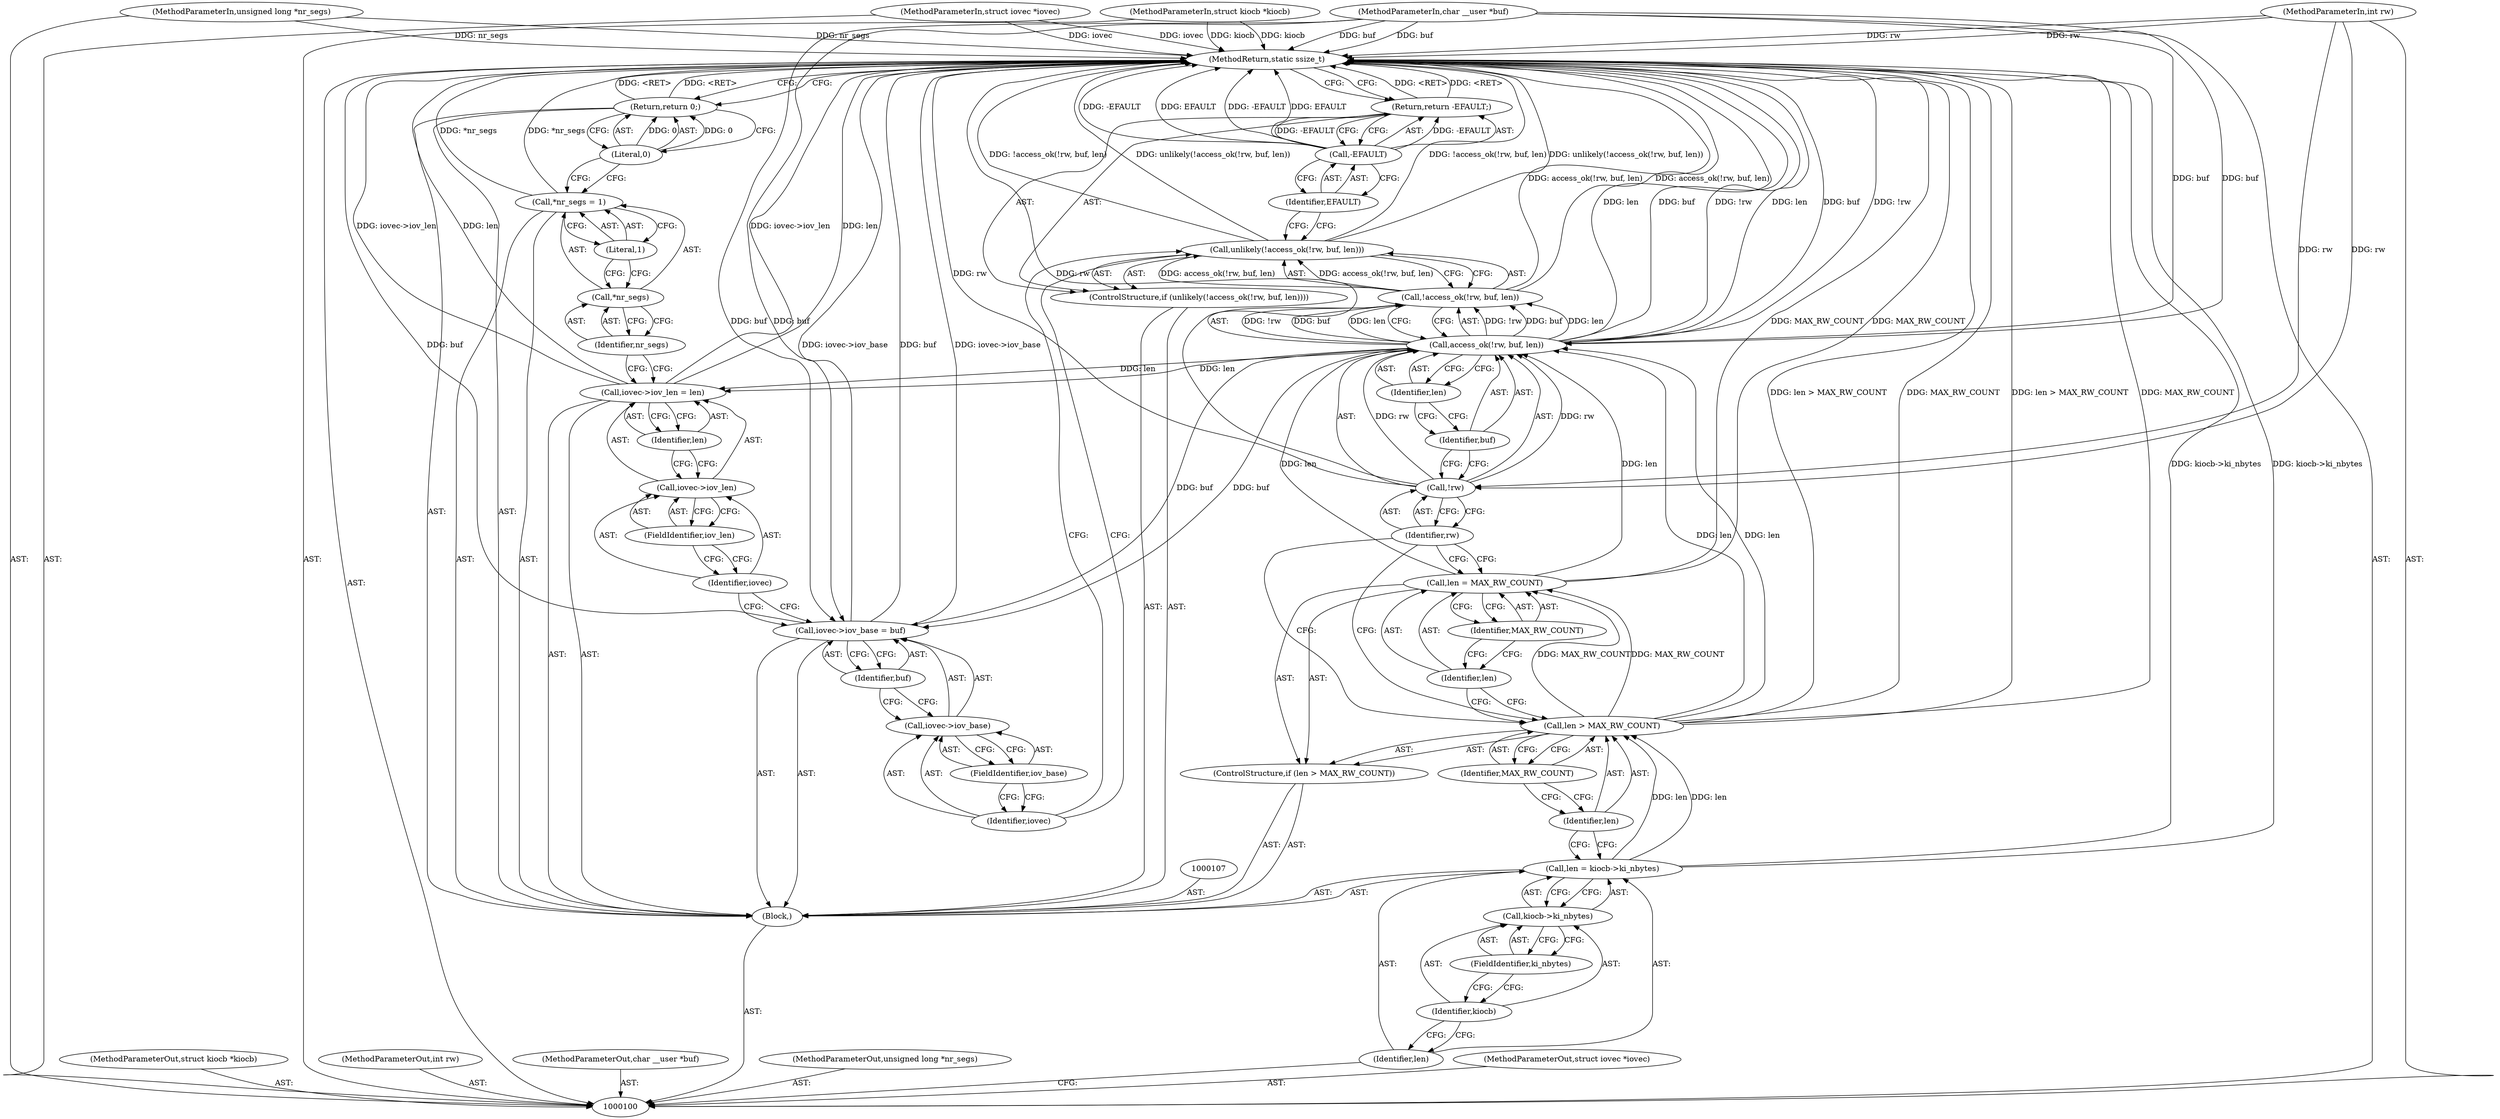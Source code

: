 digraph "0_linux_c4f4b82694fe48b02f7a881a1797131a6dad1364" {
"1000147" [label="(MethodReturn,static ssize_t)"];
"1000101" [label="(MethodParameterIn,struct kiocb *kiocb)"];
"1000195" [label="(MethodParameterOut,struct kiocb *kiocb)"];
"1000120" [label="(ControlStructure,if (unlikely(!access_ok(!rw, buf, len))))"];
"1000122" [label="(Call,!access_ok(!rw, buf, len))"];
"1000123" [label="(Call,access_ok(!rw, buf, len))"];
"1000124" [label="(Call,!rw)"];
"1000125" [label="(Identifier,rw)"];
"1000126" [label="(Identifier,buf)"];
"1000127" [label="(Identifier,len)"];
"1000121" [label="(Call,unlikely(!access_ok(!rw, buf, len)))"];
"1000129" [label="(Call,-EFAULT)"];
"1000130" [label="(Identifier,EFAULT)"];
"1000128" [label="(Return,return -EFAULT;)"];
"1000131" [label="(Call,iovec->iov_base = buf)"];
"1000132" [label="(Call,iovec->iov_base)"];
"1000133" [label="(Identifier,iovec)"];
"1000135" [label="(Identifier,buf)"];
"1000134" [label="(FieldIdentifier,iov_base)"];
"1000136" [label="(Call,iovec->iov_len = len)"];
"1000137" [label="(Call,iovec->iov_len)"];
"1000138" [label="(Identifier,iovec)"];
"1000140" [label="(Identifier,len)"];
"1000139" [label="(FieldIdentifier,iov_len)"];
"1000144" [label="(Literal,1)"];
"1000141" [label="(Call,*nr_segs = 1)"];
"1000142" [label="(Call,*nr_segs)"];
"1000143" [label="(Identifier,nr_segs)"];
"1000145" [label="(Return,return 0;)"];
"1000146" [label="(Literal,0)"];
"1000102" [label="(MethodParameterIn,int rw)"];
"1000196" [label="(MethodParameterOut,int rw)"];
"1000103" [label="(MethodParameterIn,char __user *buf)"];
"1000197" [label="(MethodParameterOut,char __user *buf)"];
"1000104" [label="(MethodParameterIn,unsigned long *nr_segs)"];
"1000198" [label="(MethodParameterOut,unsigned long *nr_segs)"];
"1000105" [label="(MethodParameterIn,struct iovec *iovec)"];
"1000199" [label="(MethodParameterOut,struct iovec *iovec)"];
"1000106" [label="(Block,)"];
"1000110" [label="(Call,kiocb->ki_nbytes)"];
"1000111" [label="(Identifier,kiocb)"];
"1000112" [label="(FieldIdentifier,ki_nbytes)"];
"1000108" [label="(Call,len = kiocb->ki_nbytes)"];
"1000109" [label="(Identifier,len)"];
"1000113" [label="(ControlStructure,if (len > MAX_RW_COUNT))"];
"1000116" [label="(Identifier,MAX_RW_COUNT)"];
"1000114" [label="(Call,len > MAX_RW_COUNT)"];
"1000115" [label="(Identifier,len)"];
"1000117" [label="(Call,len = MAX_RW_COUNT)"];
"1000118" [label="(Identifier,len)"];
"1000119" [label="(Identifier,MAX_RW_COUNT)"];
"1000147" -> "1000100"  [label="AST: "];
"1000147" -> "1000128"  [label="CFG: "];
"1000147" -> "1000145"  [label="CFG: "];
"1000145" -> "1000147"  [label="DDG: <RET>"];
"1000141" -> "1000147"  [label="DDG: *nr_segs"];
"1000124" -> "1000147"  [label="DDG: rw"];
"1000104" -> "1000147"  [label="DDG: nr_segs"];
"1000105" -> "1000147"  [label="DDG: iovec"];
"1000114" -> "1000147"  [label="DDG: len > MAX_RW_COUNT"];
"1000114" -> "1000147"  [label="DDG: MAX_RW_COUNT"];
"1000136" -> "1000147"  [label="DDG: len"];
"1000136" -> "1000147"  [label="DDG: iovec->iov_len"];
"1000121" -> "1000147"  [label="DDG: unlikely(!access_ok(!rw, buf, len))"];
"1000121" -> "1000147"  [label="DDG: !access_ok(!rw, buf, len)"];
"1000123" -> "1000147"  [label="DDG: len"];
"1000123" -> "1000147"  [label="DDG: buf"];
"1000123" -> "1000147"  [label="DDG: !rw"];
"1000102" -> "1000147"  [label="DDG: rw"];
"1000117" -> "1000147"  [label="DDG: MAX_RW_COUNT"];
"1000129" -> "1000147"  [label="DDG: EFAULT"];
"1000129" -> "1000147"  [label="DDG: -EFAULT"];
"1000122" -> "1000147"  [label="DDG: access_ok(!rw, buf, len)"];
"1000131" -> "1000147"  [label="DDG: iovec->iov_base"];
"1000131" -> "1000147"  [label="DDG: buf"];
"1000103" -> "1000147"  [label="DDG: buf"];
"1000101" -> "1000147"  [label="DDG: kiocb"];
"1000108" -> "1000147"  [label="DDG: kiocb->ki_nbytes"];
"1000128" -> "1000147"  [label="DDG: <RET>"];
"1000101" -> "1000100"  [label="AST: "];
"1000101" -> "1000147"  [label="DDG: kiocb"];
"1000195" -> "1000100"  [label="AST: "];
"1000120" -> "1000106"  [label="AST: "];
"1000121" -> "1000120"  [label="AST: "];
"1000128" -> "1000120"  [label="AST: "];
"1000122" -> "1000121"  [label="AST: "];
"1000122" -> "1000123"  [label="CFG: "];
"1000123" -> "1000122"  [label="AST: "];
"1000121" -> "1000122"  [label="CFG: "];
"1000122" -> "1000147"  [label="DDG: access_ok(!rw, buf, len)"];
"1000122" -> "1000121"  [label="DDG: access_ok(!rw, buf, len)"];
"1000123" -> "1000122"  [label="DDG: !rw"];
"1000123" -> "1000122"  [label="DDG: buf"];
"1000123" -> "1000122"  [label="DDG: len"];
"1000123" -> "1000122"  [label="AST: "];
"1000123" -> "1000127"  [label="CFG: "];
"1000124" -> "1000123"  [label="AST: "];
"1000126" -> "1000123"  [label="AST: "];
"1000127" -> "1000123"  [label="AST: "];
"1000122" -> "1000123"  [label="CFG: "];
"1000123" -> "1000147"  [label="DDG: len"];
"1000123" -> "1000147"  [label="DDG: buf"];
"1000123" -> "1000147"  [label="DDG: !rw"];
"1000123" -> "1000122"  [label="DDG: !rw"];
"1000123" -> "1000122"  [label="DDG: buf"];
"1000123" -> "1000122"  [label="DDG: len"];
"1000124" -> "1000123"  [label="DDG: rw"];
"1000103" -> "1000123"  [label="DDG: buf"];
"1000114" -> "1000123"  [label="DDG: len"];
"1000117" -> "1000123"  [label="DDG: len"];
"1000123" -> "1000131"  [label="DDG: buf"];
"1000123" -> "1000136"  [label="DDG: len"];
"1000124" -> "1000123"  [label="AST: "];
"1000124" -> "1000125"  [label="CFG: "];
"1000125" -> "1000124"  [label="AST: "];
"1000126" -> "1000124"  [label="CFG: "];
"1000124" -> "1000147"  [label="DDG: rw"];
"1000124" -> "1000123"  [label="DDG: rw"];
"1000102" -> "1000124"  [label="DDG: rw"];
"1000125" -> "1000124"  [label="AST: "];
"1000125" -> "1000117"  [label="CFG: "];
"1000125" -> "1000114"  [label="CFG: "];
"1000124" -> "1000125"  [label="CFG: "];
"1000126" -> "1000123"  [label="AST: "];
"1000126" -> "1000124"  [label="CFG: "];
"1000127" -> "1000126"  [label="CFG: "];
"1000127" -> "1000123"  [label="AST: "];
"1000127" -> "1000126"  [label="CFG: "];
"1000123" -> "1000127"  [label="CFG: "];
"1000121" -> "1000120"  [label="AST: "];
"1000121" -> "1000122"  [label="CFG: "];
"1000122" -> "1000121"  [label="AST: "];
"1000130" -> "1000121"  [label="CFG: "];
"1000133" -> "1000121"  [label="CFG: "];
"1000121" -> "1000147"  [label="DDG: unlikely(!access_ok(!rw, buf, len))"];
"1000121" -> "1000147"  [label="DDG: !access_ok(!rw, buf, len)"];
"1000122" -> "1000121"  [label="DDG: access_ok(!rw, buf, len)"];
"1000129" -> "1000128"  [label="AST: "];
"1000129" -> "1000130"  [label="CFG: "];
"1000130" -> "1000129"  [label="AST: "];
"1000128" -> "1000129"  [label="CFG: "];
"1000129" -> "1000147"  [label="DDG: EFAULT"];
"1000129" -> "1000147"  [label="DDG: -EFAULT"];
"1000129" -> "1000128"  [label="DDG: -EFAULT"];
"1000130" -> "1000129"  [label="AST: "];
"1000130" -> "1000121"  [label="CFG: "];
"1000129" -> "1000130"  [label="CFG: "];
"1000128" -> "1000120"  [label="AST: "];
"1000128" -> "1000129"  [label="CFG: "];
"1000129" -> "1000128"  [label="AST: "];
"1000147" -> "1000128"  [label="CFG: "];
"1000128" -> "1000147"  [label="DDG: <RET>"];
"1000129" -> "1000128"  [label="DDG: -EFAULT"];
"1000131" -> "1000106"  [label="AST: "];
"1000131" -> "1000135"  [label="CFG: "];
"1000132" -> "1000131"  [label="AST: "];
"1000135" -> "1000131"  [label="AST: "];
"1000138" -> "1000131"  [label="CFG: "];
"1000131" -> "1000147"  [label="DDG: iovec->iov_base"];
"1000131" -> "1000147"  [label="DDG: buf"];
"1000123" -> "1000131"  [label="DDG: buf"];
"1000103" -> "1000131"  [label="DDG: buf"];
"1000132" -> "1000131"  [label="AST: "];
"1000132" -> "1000134"  [label="CFG: "];
"1000133" -> "1000132"  [label="AST: "];
"1000134" -> "1000132"  [label="AST: "];
"1000135" -> "1000132"  [label="CFG: "];
"1000133" -> "1000132"  [label="AST: "];
"1000133" -> "1000121"  [label="CFG: "];
"1000134" -> "1000133"  [label="CFG: "];
"1000135" -> "1000131"  [label="AST: "];
"1000135" -> "1000132"  [label="CFG: "];
"1000131" -> "1000135"  [label="CFG: "];
"1000134" -> "1000132"  [label="AST: "];
"1000134" -> "1000133"  [label="CFG: "];
"1000132" -> "1000134"  [label="CFG: "];
"1000136" -> "1000106"  [label="AST: "];
"1000136" -> "1000140"  [label="CFG: "];
"1000137" -> "1000136"  [label="AST: "];
"1000140" -> "1000136"  [label="AST: "];
"1000143" -> "1000136"  [label="CFG: "];
"1000136" -> "1000147"  [label="DDG: len"];
"1000136" -> "1000147"  [label="DDG: iovec->iov_len"];
"1000123" -> "1000136"  [label="DDG: len"];
"1000137" -> "1000136"  [label="AST: "];
"1000137" -> "1000139"  [label="CFG: "];
"1000138" -> "1000137"  [label="AST: "];
"1000139" -> "1000137"  [label="AST: "];
"1000140" -> "1000137"  [label="CFG: "];
"1000138" -> "1000137"  [label="AST: "];
"1000138" -> "1000131"  [label="CFG: "];
"1000139" -> "1000138"  [label="CFG: "];
"1000140" -> "1000136"  [label="AST: "];
"1000140" -> "1000137"  [label="CFG: "];
"1000136" -> "1000140"  [label="CFG: "];
"1000139" -> "1000137"  [label="AST: "];
"1000139" -> "1000138"  [label="CFG: "];
"1000137" -> "1000139"  [label="CFG: "];
"1000144" -> "1000141"  [label="AST: "];
"1000144" -> "1000142"  [label="CFG: "];
"1000141" -> "1000144"  [label="CFG: "];
"1000141" -> "1000106"  [label="AST: "];
"1000141" -> "1000144"  [label="CFG: "];
"1000142" -> "1000141"  [label="AST: "];
"1000144" -> "1000141"  [label="AST: "];
"1000146" -> "1000141"  [label="CFG: "];
"1000141" -> "1000147"  [label="DDG: *nr_segs"];
"1000142" -> "1000141"  [label="AST: "];
"1000142" -> "1000143"  [label="CFG: "];
"1000143" -> "1000142"  [label="AST: "];
"1000144" -> "1000142"  [label="CFG: "];
"1000143" -> "1000142"  [label="AST: "];
"1000143" -> "1000136"  [label="CFG: "];
"1000142" -> "1000143"  [label="CFG: "];
"1000145" -> "1000106"  [label="AST: "];
"1000145" -> "1000146"  [label="CFG: "];
"1000146" -> "1000145"  [label="AST: "];
"1000147" -> "1000145"  [label="CFG: "];
"1000145" -> "1000147"  [label="DDG: <RET>"];
"1000146" -> "1000145"  [label="DDG: 0"];
"1000146" -> "1000145"  [label="AST: "];
"1000146" -> "1000141"  [label="CFG: "];
"1000145" -> "1000146"  [label="CFG: "];
"1000146" -> "1000145"  [label="DDG: 0"];
"1000102" -> "1000100"  [label="AST: "];
"1000102" -> "1000147"  [label="DDG: rw"];
"1000102" -> "1000124"  [label="DDG: rw"];
"1000196" -> "1000100"  [label="AST: "];
"1000103" -> "1000100"  [label="AST: "];
"1000103" -> "1000147"  [label="DDG: buf"];
"1000103" -> "1000123"  [label="DDG: buf"];
"1000103" -> "1000131"  [label="DDG: buf"];
"1000197" -> "1000100"  [label="AST: "];
"1000104" -> "1000100"  [label="AST: "];
"1000104" -> "1000147"  [label="DDG: nr_segs"];
"1000198" -> "1000100"  [label="AST: "];
"1000105" -> "1000100"  [label="AST: "];
"1000105" -> "1000147"  [label="DDG: iovec"];
"1000199" -> "1000100"  [label="AST: "];
"1000106" -> "1000100"  [label="AST: "];
"1000107" -> "1000106"  [label="AST: "];
"1000108" -> "1000106"  [label="AST: "];
"1000113" -> "1000106"  [label="AST: "];
"1000120" -> "1000106"  [label="AST: "];
"1000131" -> "1000106"  [label="AST: "];
"1000136" -> "1000106"  [label="AST: "];
"1000141" -> "1000106"  [label="AST: "];
"1000145" -> "1000106"  [label="AST: "];
"1000110" -> "1000108"  [label="AST: "];
"1000110" -> "1000112"  [label="CFG: "];
"1000111" -> "1000110"  [label="AST: "];
"1000112" -> "1000110"  [label="AST: "];
"1000108" -> "1000110"  [label="CFG: "];
"1000111" -> "1000110"  [label="AST: "];
"1000111" -> "1000109"  [label="CFG: "];
"1000112" -> "1000111"  [label="CFG: "];
"1000112" -> "1000110"  [label="AST: "];
"1000112" -> "1000111"  [label="CFG: "];
"1000110" -> "1000112"  [label="CFG: "];
"1000108" -> "1000106"  [label="AST: "];
"1000108" -> "1000110"  [label="CFG: "];
"1000109" -> "1000108"  [label="AST: "];
"1000110" -> "1000108"  [label="AST: "];
"1000115" -> "1000108"  [label="CFG: "];
"1000108" -> "1000147"  [label="DDG: kiocb->ki_nbytes"];
"1000108" -> "1000114"  [label="DDG: len"];
"1000109" -> "1000108"  [label="AST: "];
"1000109" -> "1000100"  [label="CFG: "];
"1000111" -> "1000109"  [label="CFG: "];
"1000113" -> "1000106"  [label="AST: "];
"1000114" -> "1000113"  [label="AST: "];
"1000117" -> "1000113"  [label="AST: "];
"1000116" -> "1000114"  [label="AST: "];
"1000116" -> "1000115"  [label="CFG: "];
"1000114" -> "1000116"  [label="CFG: "];
"1000114" -> "1000113"  [label="AST: "];
"1000114" -> "1000116"  [label="CFG: "];
"1000115" -> "1000114"  [label="AST: "];
"1000116" -> "1000114"  [label="AST: "];
"1000118" -> "1000114"  [label="CFG: "];
"1000125" -> "1000114"  [label="CFG: "];
"1000114" -> "1000147"  [label="DDG: len > MAX_RW_COUNT"];
"1000114" -> "1000147"  [label="DDG: MAX_RW_COUNT"];
"1000108" -> "1000114"  [label="DDG: len"];
"1000114" -> "1000117"  [label="DDG: MAX_RW_COUNT"];
"1000114" -> "1000123"  [label="DDG: len"];
"1000115" -> "1000114"  [label="AST: "];
"1000115" -> "1000108"  [label="CFG: "];
"1000116" -> "1000115"  [label="CFG: "];
"1000117" -> "1000113"  [label="AST: "];
"1000117" -> "1000119"  [label="CFG: "];
"1000118" -> "1000117"  [label="AST: "];
"1000119" -> "1000117"  [label="AST: "];
"1000125" -> "1000117"  [label="CFG: "];
"1000117" -> "1000147"  [label="DDG: MAX_RW_COUNT"];
"1000114" -> "1000117"  [label="DDG: MAX_RW_COUNT"];
"1000117" -> "1000123"  [label="DDG: len"];
"1000118" -> "1000117"  [label="AST: "];
"1000118" -> "1000114"  [label="CFG: "];
"1000119" -> "1000118"  [label="CFG: "];
"1000119" -> "1000117"  [label="AST: "];
"1000119" -> "1000118"  [label="CFG: "];
"1000117" -> "1000119"  [label="CFG: "];
}
